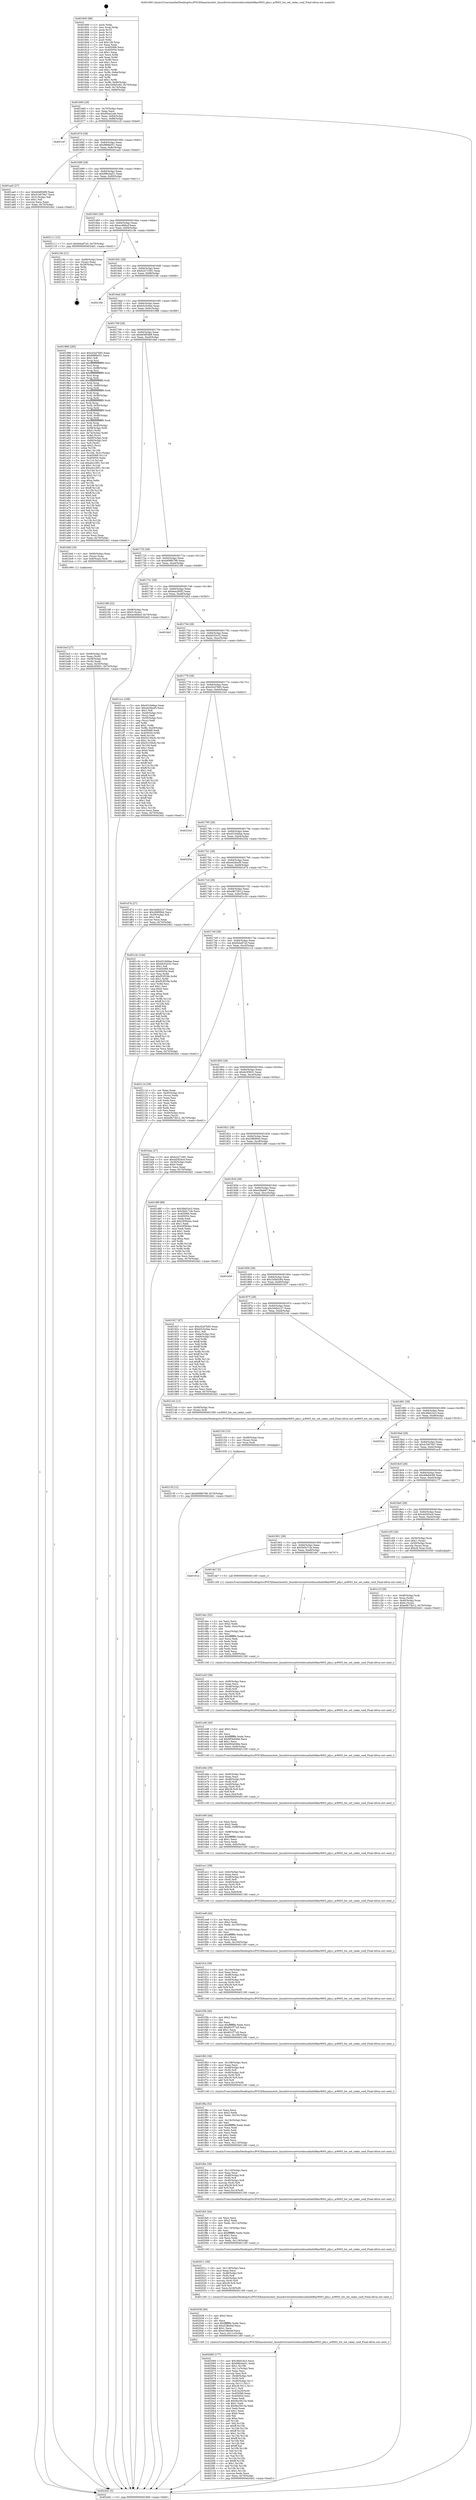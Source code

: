 digraph "0x401600" {
  label = "0x401600 (/mnt/c/Users/mathe/Desktop/tcc/POCII/binaries/extr_linuxdriversnetwirelessathath9kar9003_phy.c_ar9003_hw_set_radar_conf_Final-ollvm.out::main(0))"
  labelloc = "t"
  node[shape=record]

  Entry [label="",width=0.3,height=0.3,shape=circle,fillcolor=black,style=filled]
  "0x401660" [label="{
     0x401660 [29]\l
     | [instrs]\l
     &nbsp;&nbsp;0x401660 \<+3\>: mov -0x70(%rbp),%eax\l
     &nbsp;&nbsp;0x401663 \<+2\>: mov %eax,%ecx\l
     &nbsp;&nbsp;0x401665 \<+6\>: sub $0x85ae2ceb,%ecx\l
     &nbsp;&nbsp;0x40166b \<+6\>: mov %eax,-0x84(%rbp)\l
     &nbsp;&nbsp;0x401671 \<+6\>: mov %ecx,-0x88(%rbp)\l
     &nbsp;&nbsp;0x401677 \<+6\>: je 00000000004021ef \<main+0xbef\>\l
  }"]
  "0x4021ef" [label="{
     0x4021ef\l
  }", style=dashed]
  "0x40167d" [label="{
     0x40167d [28]\l
     | [instrs]\l
     &nbsp;&nbsp;0x40167d \<+5\>: jmp 0000000000401682 \<main+0x82\>\l
     &nbsp;&nbsp;0x401682 \<+6\>: mov -0x84(%rbp),%eax\l
     &nbsp;&nbsp;0x401688 \<+5\>: sub $0x889fe051,%eax\l
     &nbsp;&nbsp;0x40168d \<+6\>: mov %eax,-0x8c(%rbp)\l
     &nbsp;&nbsp;0x401693 \<+6\>: je 0000000000401aa5 \<main+0x4a5\>\l
  }"]
  Exit [label="",width=0.3,height=0.3,shape=circle,fillcolor=black,style=filled,peripheries=2]
  "0x401aa5" [label="{
     0x401aa5 [27]\l
     | [instrs]\l
     &nbsp;&nbsp;0x401aa5 \<+5\>: mov $0xb64f0489,%eax\l
     &nbsp;&nbsp;0x401aaa \<+5\>: mov $0x41b679a7,%ecx\l
     &nbsp;&nbsp;0x401aaf \<+3\>: mov -0x31(%rbp),%dl\l
     &nbsp;&nbsp;0x401ab2 \<+3\>: test $0x1,%dl\l
     &nbsp;&nbsp;0x401ab5 \<+3\>: cmovne %ecx,%eax\l
     &nbsp;&nbsp;0x401ab8 \<+3\>: mov %eax,-0x70(%rbp)\l
     &nbsp;&nbsp;0x401abb \<+5\>: jmp 00000000004024d1 \<main+0xed1\>\l
  }"]
  "0x401699" [label="{
     0x401699 [28]\l
     | [instrs]\l
     &nbsp;&nbsp;0x401699 \<+5\>: jmp 000000000040169e \<main+0x9e\>\l
     &nbsp;&nbsp;0x40169e \<+6\>: mov -0x84(%rbp),%eax\l
     &nbsp;&nbsp;0x4016a4 \<+5\>: sub $0x99bcba51,%eax\l
     &nbsp;&nbsp;0x4016a9 \<+6\>: mov %eax,-0x90(%rbp)\l
     &nbsp;&nbsp;0x4016af \<+6\>: je 0000000000402111 \<main+0xb11\>\l
  }"]
  "0x40215f" [label="{
     0x40215f [12]\l
     | [instrs]\l
     &nbsp;&nbsp;0x40215f \<+7\>: movl $0xb698b798,-0x70(%rbp)\l
     &nbsp;&nbsp;0x402166 \<+5\>: jmp 00000000004024d1 \<main+0xed1\>\l
  }"]
  "0x402111" [label="{
     0x402111 [12]\l
     | [instrs]\l
     &nbsp;&nbsp;0x402111 \<+7\>: movl $0xf44a97a5,-0x70(%rbp)\l
     &nbsp;&nbsp;0x402118 \<+5\>: jmp 00000000004024d1 \<main+0xed1\>\l
  }"]
  "0x4016b5" [label="{
     0x4016b5 [28]\l
     | [instrs]\l
     &nbsp;&nbsp;0x4016b5 \<+5\>: jmp 00000000004016ba \<main+0xba\>\l
     &nbsp;&nbsp;0x4016ba \<+6\>: mov -0x84(%rbp),%eax\l
     &nbsp;&nbsp;0x4016c0 \<+5\>: sub $0xac46facf,%eax\l
     &nbsp;&nbsp;0x4016c5 \<+6\>: mov %eax,-0x94(%rbp)\l
     &nbsp;&nbsp;0x4016cb \<+6\>: je 000000000040219e \<main+0xb9e\>\l
  }"]
  "0x402150" [label="{
     0x402150 [15]\l
     | [instrs]\l
     &nbsp;&nbsp;0x402150 \<+4\>: mov -0x48(%rbp),%rax\l
     &nbsp;&nbsp;0x402154 \<+3\>: mov (%rax),%rax\l
     &nbsp;&nbsp;0x402157 \<+3\>: mov %rax,%rdi\l
     &nbsp;&nbsp;0x40215a \<+5\>: call 0000000000401030 \<free@plt\>\l
     | [calls]\l
     &nbsp;&nbsp;0x401030 \{1\} (unknown)\l
  }"]
  "0x40219e" [label="{
     0x40219e [21]\l
     | [instrs]\l
     &nbsp;&nbsp;0x40219e \<+4\>: mov -0x68(%rbp),%rax\l
     &nbsp;&nbsp;0x4021a2 \<+2\>: mov (%rax),%eax\l
     &nbsp;&nbsp;0x4021a4 \<+4\>: lea -0x28(%rbp),%rsp\l
     &nbsp;&nbsp;0x4021a8 \<+1\>: pop %rbx\l
     &nbsp;&nbsp;0x4021a9 \<+2\>: pop %r12\l
     &nbsp;&nbsp;0x4021ab \<+2\>: pop %r13\l
     &nbsp;&nbsp;0x4021ad \<+2\>: pop %r14\l
     &nbsp;&nbsp;0x4021af \<+2\>: pop %r15\l
     &nbsp;&nbsp;0x4021b1 \<+1\>: pop %rbp\l
     &nbsp;&nbsp;0x4021b2 \<+1\>: ret\l
  }"]
  "0x4016d1" [label="{
     0x4016d1 [28]\l
     | [instrs]\l
     &nbsp;&nbsp;0x4016d1 \<+5\>: jmp 00000000004016d6 \<main+0xd6\>\l
     &nbsp;&nbsp;0x4016d6 \<+6\>: mov -0x84(%rbp),%eax\l
     &nbsp;&nbsp;0x4016dc \<+5\>: sub $0xb2471091,%eax\l
     &nbsp;&nbsp;0x4016e1 \<+6\>: mov %eax,-0x98(%rbp)\l
     &nbsp;&nbsp;0x4016e7 \<+6\>: je 000000000040216b \<main+0xb6b\>\l
  }"]
  "0x402060" [label="{
     0x402060 [177]\l
     | [instrs]\l
     &nbsp;&nbsp;0x402060 \<+5\>: mov $0x3fdd1bc3,%ecx\l
     &nbsp;&nbsp;0x402065 \<+5\>: mov $0x99bcba51,%edx\l
     &nbsp;&nbsp;0x40206a \<+3\>: mov $0x1,%r10b\l
     &nbsp;&nbsp;0x40206d \<+6\>: mov -0x11c(%rbp),%esi\l
     &nbsp;&nbsp;0x402073 \<+3\>: imul %eax,%esi\l
     &nbsp;&nbsp;0x402076 \<+3\>: movslq %esi,%r8\l
     &nbsp;&nbsp;0x402079 \<+4\>: mov -0x48(%rbp),%r9\l
     &nbsp;&nbsp;0x40207d \<+3\>: mov (%r9),%r9\l
     &nbsp;&nbsp;0x402080 \<+4\>: mov -0x40(%rbp),%r11\l
     &nbsp;&nbsp;0x402084 \<+3\>: movslq (%r11),%r11\l
     &nbsp;&nbsp;0x402087 \<+4\>: imul $0x28,%r11,%r11\l
     &nbsp;&nbsp;0x40208b \<+3\>: add %r11,%r9\l
     &nbsp;&nbsp;0x40208e \<+4\>: mov %r8,0x20(%r9)\l
     &nbsp;&nbsp;0x402092 \<+7\>: mov 0x405068,%eax\l
     &nbsp;&nbsp;0x402099 \<+7\>: mov 0x405054,%esi\l
     &nbsp;&nbsp;0x4020a0 \<+2\>: mov %eax,%edi\l
     &nbsp;&nbsp;0x4020a2 \<+6\>: add $0x9ec5615e,%edi\l
     &nbsp;&nbsp;0x4020a8 \<+3\>: sub $0x1,%edi\l
     &nbsp;&nbsp;0x4020ab \<+6\>: sub $0x9ec5615e,%edi\l
     &nbsp;&nbsp;0x4020b1 \<+3\>: imul %edi,%eax\l
     &nbsp;&nbsp;0x4020b4 \<+3\>: and $0x1,%eax\l
     &nbsp;&nbsp;0x4020b7 \<+3\>: cmp $0x0,%eax\l
     &nbsp;&nbsp;0x4020ba \<+3\>: sete %bl\l
     &nbsp;&nbsp;0x4020bd \<+3\>: cmp $0xa,%esi\l
     &nbsp;&nbsp;0x4020c0 \<+4\>: setl %r14b\l
     &nbsp;&nbsp;0x4020c4 \<+3\>: mov %bl,%r15b\l
     &nbsp;&nbsp;0x4020c7 \<+4\>: xor $0xff,%r15b\l
     &nbsp;&nbsp;0x4020cb \<+3\>: mov %r14b,%r12b\l
     &nbsp;&nbsp;0x4020ce \<+4\>: xor $0xff,%r12b\l
     &nbsp;&nbsp;0x4020d2 \<+4\>: xor $0x1,%r10b\l
     &nbsp;&nbsp;0x4020d6 \<+3\>: mov %r15b,%r13b\l
     &nbsp;&nbsp;0x4020d9 \<+4\>: and $0xff,%r13b\l
     &nbsp;&nbsp;0x4020dd \<+3\>: and %r10b,%bl\l
     &nbsp;&nbsp;0x4020e0 \<+3\>: mov %r12b,%al\l
     &nbsp;&nbsp;0x4020e3 \<+2\>: and $0xff,%al\l
     &nbsp;&nbsp;0x4020e5 \<+3\>: and %r10b,%r14b\l
     &nbsp;&nbsp;0x4020e8 \<+3\>: or %bl,%r13b\l
     &nbsp;&nbsp;0x4020eb \<+3\>: or %r14b,%al\l
     &nbsp;&nbsp;0x4020ee \<+3\>: xor %al,%r13b\l
     &nbsp;&nbsp;0x4020f1 \<+3\>: or %r12b,%r15b\l
     &nbsp;&nbsp;0x4020f4 \<+4\>: xor $0xff,%r15b\l
     &nbsp;&nbsp;0x4020f8 \<+4\>: or $0x1,%r10b\l
     &nbsp;&nbsp;0x4020fc \<+3\>: and %r10b,%r15b\l
     &nbsp;&nbsp;0x4020ff \<+3\>: or %r15b,%r13b\l
     &nbsp;&nbsp;0x402102 \<+4\>: test $0x1,%r13b\l
     &nbsp;&nbsp;0x402106 \<+3\>: cmovne %edx,%ecx\l
     &nbsp;&nbsp;0x402109 \<+3\>: mov %ecx,-0x70(%rbp)\l
     &nbsp;&nbsp;0x40210c \<+5\>: jmp 00000000004024d1 \<main+0xed1\>\l
  }"]
  "0x40216b" [label="{
     0x40216b\l
  }", style=dashed]
  "0x4016ed" [label="{
     0x4016ed [28]\l
     | [instrs]\l
     &nbsp;&nbsp;0x4016ed \<+5\>: jmp 00000000004016f2 \<main+0xf2\>\l
     &nbsp;&nbsp;0x4016f2 \<+6\>: mov -0x84(%rbp),%eax\l
     &nbsp;&nbsp;0x4016f8 \<+5\>: sub $0xb5c5c0ee,%eax\l
     &nbsp;&nbsp;0x4016fd \<+6\>: mov %eax,-0x9c(%rbp)\l
     &nbsp;&nbsp;0x401703 \<+6\>: je 0000000000401988 \<main+0x388\>\l
  }"]
  "0x402038" [label="{
     0x402038 [40]\l
     | [instrs]\l
     &nbsp;&nbsp;0x402038 \<+5\>: mov $0x2,%ecx\l
     &nbsp;&nbsp;0x40203d \<+1\>: cltd\l
     &nbsp;&nbsp;0x40203e \<+2\>: idiv %ecx\l
     &nbsp;&nbsp;0x402040 \<+6\>: imul $0xfffffffe,%edx,%ecx\l
     &nbsp;&nbsp;0x402046 \<+6\>: sub $0xd1f8e0ef,%ecx\l
     &nbsp;&nbsp;0x40204c \<+3\>: add $0x1,%ecx\l
     &nbsp;&nbsp;0x40204f \<+6\>: add $0xd1f8e0ef,%ecx\l
     &nbsp;&nbsp;0x402055 \<+6\>: mov %ecx,-0x11c(%rbp)\l
     &nbsp;&nbsp;0x40205b \<+5\>: call 0000000000401160 \<next_i\>\l
     | [calls]\l
     &nbsp;&nbsp;0x401160 \{1\} (/mnt/c/Users/mathe/Desktop/tcc/POCII/binaries/extr_linuxdriversnetwirelessathath9kar9003_phy.c_ar9003_hw_set_radar_conf_Final-ollvm.out::next_i)\l
  }"]
  "0x401988" [label="{
     0x401988 [285]\l
     | [instrs]\l
     &nbsp;&nbsp;0x401988 \<+5\>: mov $0xc02d7b65,%eax\l
     &nbsp;&nbsp;0x40198d \<+5\>: mov $0x889fe051,%ecx\l
     &nbsp;&nbsp;0x401992 \<+2\>: mov $0x1,%dl\l
     &nbsp;&nbsp;0x401994 \<+3\>: mov %rsp,%rsi\l
     &nbsp;&nbsp;0x401997 \<+4\>: add $0xfffffffffffffff0,%rsi\l
     &nbsp;&nbsp;0x40199b \<+3\>: mov %rsi,%rsp\l
     &nbsp;&nbsp;0x40199e \<+4\>: mov %rsi,-0x68(%rbp)\l
     &nbsp;&nbsp;0x4019a2 \<+3\>: mov %rsp,%rsi\l
     &nbsp;&nbsp;0x4019a5 \<+4\>: add $0xfffffffffffffff0,%rsi\l
     &nbsp;&nbsp;0x4019a9 \<+3\>: mov %rsi,%rsp\l
     &nbsp;&nbsp;0x4019ac \<+3\>: mov %rsp,%rdi\l
     &nbsp;&nbsp;0x4019af \<+4\>: add $0xfffffffffffffff0,%rdi\l
     &nbsp;&nbsp;0x4019b3 \<+3\>: mov %rdi,%rsp\l
     &nbsp;&nbsp;0x4019b6 \<+4\>: mov %rdi,-0x60(%rbp)\l
     &nbsp;&nbsp;0x4019ba \<+3\>: mov %rsp,%rdi\l
     &nbsp;&nbsp;0x4019bd \<+4\>: add $0xfffffffffffffff0,%rdi\l
     &nbsp;&nbsp;0x4019c1 \<+3\>: mov %rdi,%rsp\l
     &nbsp;&nbsp;0x4019c4 \<+4\>: mov %rdi,-0x58(%rbp)\l
     &nbsp;&nbsp;0x4019c8 \<+3\>: mov %rsp,%rdi\l
     &nbsp;&nbsp;0x4019cb \<+4\>: add $0xfffffffffffffff0,%rdi\l
     &nbsp;&nbsp;0x4019cf \<+3\>: mov %rdi,%rsp\l
     &nbsp;&nbsp;0x4019d2 \<+4\>: mov %rdi,-0x50(%rbp)\l
     &nbsp;&nbsp;0x4019d6 \<+3\>: mov %rsp,%rdi\l
     &nbsp;&nbsp;0x4019d9 \<+4\>: add $0xfffffffffffffff0,%rdi\l
     &nbsp;&nbsp;0x4019dd \<+3\>: mov %rdi,%rsp\l
     &nbsp;&nbsp;0x4019e0 \<+4\>: mov %rdi,-0x48(%rbp)\l
     &nbsp;&nbsp;0x4019e4 \<+3\>: mov %rsp,%rdi\l
     &nbsp;&nbsp;0x4019e7 \<+4\>: add $0xfffffffffffffff0,%rdi\l
     &nbsp;&nbsp;0x4019eb \<+3\>: mov %rdi,%rsp\l
     &nbsp;&nbsp;0x4019ee \<+4\>: mov %rdi,-0x40(%rbp)\l
     &nbsp;&nbsp;0x4019f2 \<+4\>: mov -0x68(%rbp),%rdi\l
     &nbsp;&nbsp;0x4019f6 \<+6\>: movl $0x0,(%rdi)\l
     &nbsp;&nbsp;0x4019fc \<+4\>: mov -0x74(%rbp),%r8d\l
     &nbsp;&nbsp;0x401a00 \<+3\>: mov %r8d,(%rsi)\l
     &nbsp;&nbsp;0x401a03 \<+4\>: mov -0x60(%rbp),%rdi\l
     &nbsp;&nbsp;0x401a07 \<+4\>: mov -0x80(%rbp),%r9\l
     &nbsp;&nbsp;0x401a0b \<+3\>: mov %r9,(%rdi)\l
     &nbsp;&nbsp;0x401a0e \<+3\>: cmpl $0x2,(%rsi)\l
     &nbsp;&nbsp;0x401a11 \<+4\>: setne %r10b\l
     &nbsp;&nbsp;0x401a15 \<+4\>: and $0x1,%r10b\l
     &nbsp;&nbsp;0x401a19 \<+4\>: mov %r10b,-0x31(%rbp)\l
     &nbsp;&nbsp;0x401a1d \<+8\>: mov 0x405068,%r11d\l
     &nbsp;&nbsp;0x401a25 \<+7\>: mov 0x405054,%ebx\l
     &nbsp;&nbsp;0x401a2c \<+3\>: mov %r11d,%r14d\l
     &nbsp;&nbsp;0x401a2f \<+7\>: sub $0xa0cc3f51,%r14d\l
     &nbsp;&nbsp;0x401a36 \<+4\>: sub $0x1,%r14d\l
     &nbsp;&nbsp;0x401a3a \<+7\>: add $0xa0cc3f51,%r14d\l
     &nbsp;&nbsp;0x401a41 \<+4\>: imul %r14d,%r11d\l
     &nbsp;&nbsp;0x401a45 \<+4\>: and $0x1,%r11d\l
     &nbsp;&nbsp;0x401a49 \<+4\>: cmp $0x0,%r11d\l
     &nbsp;&nbsp;0x401a4d \<+4\>: sete %r10b\l
     &nbsp;&nbsp;0x401a51 \<+3\>: cmp $0xa,%ebx\l
     &nbsp;&nbsp;0x401a54 \<+4\>: setl %r15b\l
     &nbsp;&nbsp;0x401a58 \<+3\>: mov %r10b,%r12b\l
     &nbsp;&nbsp;0x401a5b \<+4\>: xor $0xff,%r12b\l
     &nbsp;&nbsp;0x401a5f \<+3\>: mov %r15b,%r13b\l
     &nbsp;&nbsp;0x401a62 \<+4\>: xor $0xff,%r13b\l
     &nbsp;&nbsp;0x401a66 \<+3\>: xor $0x0,%dl\l
     &nbsp;&nbsp;0x401a69 \<+3\>: mov %r12b,%sil\l
     &nbsp;&nbsp;0x401a6c \<+4\>: and $0x0,%sil\l
     &nbsp;&nbsp;0x401a70 \<+3\>: and %dl,%r10b\l
     &nbsp;&nbsp;0x401a73 \<+3\>: mov %r13b,%dil\l
     &nbsp;&nbsp;0x401a76 \<+4\>: and $0x0,%dil\l
     &nbsp;&nbsp;0x401a7a \<+3\>: and %dl,%r15b\l
     &nbsp;&nbsp;0x401a7d \<+3\>: or %r10b,%sil\l
     &nbsp;&nbsp;0x401a80 \<+3\>: or %r15b,%dil\l
     &nbsp;&nbsp;0x401a83 \<+3\>: xor %dil,%sil\l
     &nbsp;&nbsp;0x401a86 \<+3\>: or %r13b,%r12b\l
     &nbsp;&nbsp;0x401a89 \<+4\>: xor $0xff,%r12b\l
     &nbsp;&nbsp;0x401a8d \<+3\>: or $0x0,%dl\l
     &nbsp;&nbsp;0x401a90 \<+3\>: and %dl,%r12b\l
     &nbsp;&nbsp;0x401a93 \<+3\>: or %r12b,%sil\l
     &nbsp;&nbsp;0x401a96 \<+4\>: test $0x1,%sil\l
     &nbsp;&nbsp;0x401a9a \<+3\>: cmovne %ecx,%eax\l
     &nbsp;&nbsp;0x401a9d \<+3\>: mov %eax,-0x70(%rbp)\l
     &nbsp;&nbsp;0x401aa0 \<+5\>: jmp 00000000004024d1 \<main+0xed1\>\l
  }"]
  "0x401709" [label="{
     0x401709 [28]\l
     | [instrs]\l
     &nbsp;&nbsp;0x401709 \<+5\>: jmp 000000000040170e \<main+0x10e\>\l
     &nbsp;&nbsp;0x40170e \<+6\>: mov -0x84(%rbp),%eax\l
     &nbsp;&nbsp;0x401714 \<+5\>: sub $0xb64f0489,%eax\l
     &nbsp;&nbsp;0x401719 \<+6\>: mov %eax,-0xa0(%rbp)\l
     &nbsp;&nbsp;0x40171f \<+6\>: je 0000000000401bbf \<main+0x5bf\>\l
  }"]
  "0x402011" [label="{
     0x402011 [39]\l
     | [instrs]\l
     &nbsp;&nbsp;0x402011 \<+6\>: mov -0x118(%rbp),%ecx\l
     &nbsp;&nbsp;0x402017 \<+3\>: imul %eax,%ecx\l
     &nbsp;&nbsp;0x40201a \<+4\>: mov -0x48(%rbp),%r8\l
     &nbsp;&nbsp;0x40201e \<+3\>: mov (%r8),%r8\l
     &nbsp;&nbsp;0x402021 \<+4\>: mov -0x40(%rbp),%r9\l
     &nbsp;&nbsp;0x402025 \<+3\>: movslq (%r9),%r9\l
     &nbsp;&nbsp;0x402028 \<+4\>: imul $0x28,%r9,%r9\l
     &nbsp;&nbsp;0x40202c \<+3\>: add %r9,%r8\l
     &nbsp;&nbsp;0x40202f \<+4\>: mov %ecx,0x18(%r8)\l
     &nbsp;&nbsp;0x402033 \<+5\>: call 0000000000401160 \<next_i\>\l
     | [calls]\l
     &nbsp;&nbsp;0x401160 \{1\} (/mnt/c/Users/mathe/Desktop/tcc/POCII/binaries/extr_linuxdriversnetwirelessathath9kar9003_phy.c_ar9003_hw_set_radar_conf_Final-ollvm.out::next_i)\l
  }"]
  "0x401bbf" [label="{
     0x401bbf [16]\l
     | [instrs]\l
     &nbsp;&nbsp;0x401bbf \<+4\>: mov -0x60(%rbp),%rax\l
     &nbsp;&nbsp;0x401bc3 \<+3\>: mov (%rax),%rax\l
     &nbsp;&nbsp;0x401bc6 \<+4\>: mov 0x8(%rax),%rdi\l
     &nbsp;&nbsp;0x401bca \<+5\>: call 0000000000401060 \<atoi@plt\>\l
     | [calls]\l
     &nbsp;&nbsp;0x401060 \{1\} (unknown)\l
  }"]
  "0x401725" [label="{
     0x401725 [28]\l
     | [instrs]\l
     &nbsp;&nbsp;0x401725 \<+5\>: jmp 000000000040172a \<main+0x12a\>\l
     &nbsp;&nbsp;0x40172a \<+6\>: mov -0x84(%rbp),%eax\l
     &nbsp;&nbsp;0x401730 \<+5\>: sub $0xb698b798,%eax\l
     &nbsp;&nbsp;0x401735 \<+6\>: mov %eax,-0xa4(%rbp)\l
     &nbsp;&nbsp;0x40173b \<+6\>: je 0000000000402188 \<main+0xb88\>\l
  }"]
  "0x401fe5" [label="{
     0x401fe5 [44]\l
     | [instrs]\l
     &nbsp;&nbsp;0x401fe5 \<+2\>: xor %ecx,%ecx\l
     &nbsp;&nbsp;0x401fe7 \<+5\>: mov $0x2,%edx\l
     &nbsp;&nbsp;0x401fec \<+6\>: mov %edx,-0x114(%rbp)\l
     &nbsp;&nbsp;0x401ff2 \<+1\>: cltd\l
     &nbsp;&nbsp;0x401ff3 \<+6\>: mov -0x114(%rbp),%esi\l
     &nbsp;&nbsp;0x401ff9 \<+2\>: idiv %esi\l
     &nbsp;&nbsp;0x401ffb \<+6\>: imul $0xfffffffe,%edx,%edx\l
     &nbsp;&nbsp;0x402001 \<+3\>: sub $0x1,%ecx\l
     &nbsp;&nbsp;0x402004 \<+2\>: sub %ecx,%edx\l
     &nbsp;&nbsp;0x402006 \<+6\>: mov %edx,-0x118(%rbp)\l
     &nbsp;&nbsp;0x40200c \<+5\>: call 0000000000401160 \<next_i\>\l
     | [calls]\l
     &nbsp;&nbsp;0x401160 \{1\} (/mnt/c/Users/mathe/Desktop/tcc/POCII/binaries/extr_linuxdriversnetwirelessathath9kar9003_phy.c_ar9003_hw_set_radar_conf_Final-ollvm.out::next_i)\l
  }"]
  "0x402188" [label="{
     0x402188 [22]\l
     | [instrs]\l
     &nbsp;&nbsp;0x402188 \<+4\>: mov -0x68(%rbp),%rax\l
     &nbsp;&nbsp;0x40218c \<+6\>: movl $0x0,(%rax)\l
     &nbsp;&nbsp;0x402192 \<+7\>: movl $0xac46facf,-0x70(%rbp)\l
     &nbsp;&nbsp;0x402199 \<+5\>: jmp 00000000004024d1 \<main+0xed1\>\l
  }"]
  "0x401741" [label="{
     0x401741 [28]\l
     | [instrs]\l
     &nbsp;&nbsp;0x401741 \<+5\>: jmp 0000000000401746 \<main+0x146\>\l
     &nbsp;&nbsp;0x401746 \<+6\>: mov -0x84(%rbp),%eax\l
     &nbsp;&nbsp;0x40174c \<+5\>: sub $0xbea285f2,%eax\l
     &nbsp;&nbsp;0x401751 \<+6\>: mov %eax,-0xa8(%rbp)\l
     &nbsp;&nbsp;0x401757 \<+6\>: je 0000000000401bb3 \<main+0x5b3\>\l
  }"]
  "0x401fbe" [label="{
     0x401fbe [39]\l
     | [instrs]\l
     &nbsp;&nbsp;0x401fbe \<+6\>: mov -0x110(%rbp),%ecx\l
     &nbsp;&nbsp;0x401fc4 \<+3\>: imul %eax,%ecx\l
     &nbsp;&nbsp;0x401fc7 \<+4\>: mov -0x48(%rbp),%r8\l
     &nbsp;&nbsp;0x401fcb \<+3\>: mov (%r8),%r8\l
     &nbsp;&nbsp;0x401fce \<+4\>: mov -0x40(%rbp),%r9\l
     &nbsp;&nbsp;0x401fd2 \<+3\>: movslq (%r9),%r9\l
     &nbsp;&nbsp;0x401fd5 \<+4\>: imul $0x28,%r9,%r9\l
     &nbsp;&nbsp;0x401fd9 \<+3\>: add %r9,%r8\l
     &nbsp;&nbsp;0x401fdc \<+4\>: mov %ecx,0x14(%r8)\l
     &nbsp;&nbsp;0x401fe0 \<+5\>: call 0000000000401160 \<next_i\>\l
     | [calls]\l
     &nbsp;&nbsp;0x401160 \{1\} (/mnt/c/Users/mathe/Desktop/tcc/POCII/binaries/extr_linuxdriversnetwirelessathath9kar9003_phy.c_ar9003_hw_set_radar_conf_Final-ollvm.out::next_i)\l
  }"]
  "0x401bb3" [label="{
     0x401bb3\l
  }", style=dashed]
  "0x40175d" [label="{
     0x40175d [28]\l
     | [instrs]\l
     &nbsp;&nbsp;0x40175d \<+5\>: jmp 0000000000401762 \<main+0x162\>\l
     &nbsp;&nbsp;0x401762 \<+6\>: mov -0x84(%rbp),%eax\l
     &nbsp;&nbsp;0x401768 \<+5\>: sub $0xbfc52e32,%eax\l
     &nbsp;&nbsp;0x40176d \<+6\>: mov %eax,-0xac(%rbp)\l
     &nbsp;&nbsp;0x401773 \<+6\>: je 0000000000401ccc \<main+0x6cc\>\l
  }"]
  "0x401f8a" [label="{
     0x401f8a [52]\l
     | [instrs]\l
     &nbsp;&nbsp;0x401f8a \<+2\>: xor %ecx,%ecx\l
     &nbsp;&nbsp;0x401f8c \<+5\>: mov $0x2,%edx\l
     &nbsp;&nbsp;0x401f91 \<+6\>: mov %edx,-0x10c(%rbp)\l
     &nbsp;&nbsp;0x401f97 \<+1\>: cltd\l
     &nbsp;&nbsp;0x401f98 \<+6\>: mov -0x10c(%rbp),%esi\l
     &nbsp;&nbsp;0x401f9e \<+2\>: idiv %esi\l
     &nbsp;&nbsp;0x401fa0 \<+6\>: imul $0xfffffffe,%edx,%edx\l
     &nbsp;&nbsp;0x401fa6 \<+2\>: mov %ecx,%edi\l
     &nbsp;&nbsp;0x401fa8 \<+2\>: sub %edx,%edi\l
     &nbsp;&nbsp;0x401faa \<+2\>: mov %ecx,%edx\l
     &nbsp;&nbsp;0x401fac \<+3\>: sub $0x1,%edx\l
     &nbsp;&nbsp;0x401faf \<+2\>: add %edx,%edi\l
     &nbsp;&nbsp;0x401fb1 \<+2\>: sub %edi,%ecx\l
     &nbsp;&nbsp;0x401fb3 \<+6\>: mov %ecx,-0x110(%rbp)\l
     &nbsp;&nbsp;0x401fb9 \<+5\>: call 0000000000401160 \<next_i\>\l
     | [calls]\l
     &nbsp;&nbsp;0x401160 \{1\} (/mnt/c/Users/mathe/Desktop/tcc/POCII/binaries/extr_linuxdriversnetwirelessathath9kar9003_phy.c_ar9003_hw_set_radar_conf_Final-ollvm.out::next_i)\l
  }"]
  "0x401ccc" [label="{
     0x401ccc [168]\l
     | [instrs]\l
     &nbsp;&nbsp;0x401ccc \<+5\>: mov $0xd316ddae,%eax\l
     &nbsp;&nbsp;0x401cd1 \<+5\>: mov $0xe426ecf5,%ecx\l
     &nbsp;&nbsp;0x401cd6 \<+2\>: mov $0x1,%dl\l
     &nbsp;&nbsp;0x401cd8 \<+4\>: mov -0x40(%rbp),%rsi\l
     &nbsp;&nbsp;0x401cdc \<+2\>: mov (%rsi),%edi\l
     &nbsp;&nbsp;0x401cde \<+4\>: mov -0x50(%rbp),%rsi\l
     &nbsp;&nbsp;0x401ce2 \<+2\>: cmp (%rsi),%edi\l
     &nbsp;&nbsp;0x401ce4 \<+4\>: setl %r8b\l
     &nbsp;&nbsp;0x401ce8 \<+4\>: and $0x1,%r8b\l
     &nbsp;&nbsp;0x401cec \<+4\>: mov %r8b,-0x29(%rbp)\l
     &nbsp;&nbsp;0x401cf0 \<+7\>: mov 0x405068,%edi\l
     &nbsp;&nbsp;0x401cf7 \<+8\>: mov 0x405054,%r9d\l
     &nbsp;&nbsp;0x401cff \<+3\>: mov %edi,%r10d\l
     &nbsp;&nbsp;0x401d02 \<+7\>: sub $0x52100cfc,%r10d\l
     &nbsp;&nbsp;0x401d09 \<+4\>: sub $0x1,%r10d\l
     &nbsp;&nbsp;0x401d0d \<+7\>: add $0x52100cfc,%r10d\l
     &nbsp;&nbsp;0x401d14 \<+4\>: imul %r10d,%edi\l
     &nbsp;&nbsp;0x401d18 \<+3\>: and $0x1,%edi\l
     &nbsp;&nbsp;0x401d1b \<+3\>: cmp $0x0,%edi\l
     &nbsp;&nbsp;0x401d1e \<+4\>: sete %r8b\l
     &nbsp;&nbsp;0x401d22 \<+4\>: cmp $0xa,%r9d\l
     &nbsp;&nbsp;0x401d26 \<+4\>: setl %r11b\l
     &nbsp;&nbsp;0x401d2a \<+3\>: mov %r8b,%bl\l
     &nbsp;&nbsp;0x401d2d \<+3\>: xor $0xff,%bl\l
     &nbsp;&nbsp;0x401d30 \<+3\>: mov %r11b,%r14b\l
     &nbsp;&nbsp;0x401d33 \<+4\>: xor $0xff,%r14b\l
     &nbsp;&nbsp;0x401d37 \<+3\>: xor $0x1,%dl\l
     &nbsp;&nbsp;0x401d3a \<+3\>: mov %bl,%r15b\l
     &nbsp;&nbsp;0x401d3d \<+4\>: and $0xff,%r15b\l
     &nbsp;&nbsp;0x401d41 \<+3\>: and %dl,%r8b\l
     &nbsp;&nbsp;0x401d44 \<+3\>: mov %r14b,%r12b\l
     &nbsp;&nbsp;0x401d47 \<+4\>: and $0xff,%r12b\l
     &nbsp;&nbsp;0x401d4b \<+3\>: and %dl,%r11b\l
     &nbsp;&nbsp;0x401d4e \<+3\>: or %r8b,%r15b\l
     &nbsp;&nbsp;0x401d51 \<+3\>: or %r11b,%r12b\l
     &nbsp;&nbsp;0x401d54 \<+3\>: xor %r12b,%r15b\l
     &nbsp;&nbsp;0x401d57 \<+3\>: or %r14b,%bl\l
     &nbsp;&nbsp;0x401d5a \<+3\>: xor $0xff,%bl\l
     &nbsp;&nbsp;0x401d5d \<+3\>: or $0x1,%dl\l
     &nbsp;&nbsp;0x401d60 \<+2\>: and %dl,%bl\l
     &nbsp;&nbsp;0x401d62 \<+3\>: or %bl,%r15b\l
     &nbsp;&nbsp;0x401d65 \<+4\>: test $0x1,%r15b\l
     &nbsp;&nbsp;0x401d69 \<+3\>: cmovne %ecx,%eax\l
     &nbsp;&nbsp;0x401d6c \<+3\>: mov %eax,-0x70(%rbp)\l
     &nbsp;&nbsp;0x401d6f \<+5\>: jmp 00000000004024d1 \<main+0xed1\>\l
  }"]
  "0x401779" [label="{
     0x401779 [28]\l
     | [instrs]\l
     &nbsp;&nbsp;0x401779 \<+5\>: jmp 000000000040177e \<main+0x17e\>\l
     &nbsp;&nbsp;0x40177e \<+6\>: mov -0x84(%rbp),%eax\l
     &nbsp;&nbsp;0x401784 \<+5\>: sub $0xc02d7b65,%eax\l
     &nbsp;&nbsp;0x401789 \<+6\>: mov %eax,-0xb0(%rbp)\l
     &nbsp;&nbsp;0x40178f \<+6\>: je 00000000004021b3 \<main+0xbb3\>\l
  }"]
  "0x401f63" [label="{
     0x401f63 [39]\l
     | [instrs]\l
     &nbsp;&nbsp;0x401f63 \<+6\>: mov -0x108(%rbp),%ecx\l
     &nbsp;&nbsp;0x401f69 \<+3\>: imul %eax,%ecx\l
     &nbsp;&nbsp;0x401f6c \<+4\>: mov -0x48(%rbp),%r8\l
     &nbsp;&nbsp;0x401f70 \<+3\>: mov (%r8),%r8\l
     &nbsp;&nbsp;0x401f73 \<+4\>: mov -0x40(%rbp),%r9\l
     &nbsp;&nbsp;0x401f77 \<+3\>: movslq (%r9),%r9\l
     &nbsp;&nbsp;0x401f7a \<+4\>: imul $0x28,%r9,%r9\l
     &nbsp;&nbsp;0x401f7e \<+3\>: add %r9,%r8\l
     &nbsp;&nbsp;0x401f81 \<+4\>: mov %ecx,0x10(%r8)\l
     &nbsp;&nbsp;0x401f85 \<+5\>: call 0000000000401160 \<next_i\>\l
     | [calls]\l
     &nbsp;&nbsp;0x401160 \{1\} (/mnt/c/Users/mathe/Desktop/tcc/POCII/binaries/extr_linuxdriversnetwirelessathath9kar9003_phy.c_ar9003_hw_set_radar_conf_Final-ollvm.out::next_i)\l
  }"]
  "0x4021b3" [label="{
     0x4021b3\l
  }", style=dashed]
  "0x401795" [label="{
     0x401795 [28]\l
     | [instrs]\l
     &nbsp;&nbsp;0x401795 \<+5\>: jmp 000000000040179a \<main+0x19a\>\l
     &nbsp;&nbsp;0x40179a \<+6\>: mov -0x84(%rbp),%eax\l
     &nbsp;&nbsp;0x4017a0 \<+5\>: sub $0xd316ddae,%eax\l
     &nbsp;&nbsp;0x4017a5 \<+6\>: mov %eax,-0xb4(%rbp)\l
     &nbsp;&nbsp;0x4017ab \<+6\>: je 000000000040220a \<main+0xc0a\>\l
  }"]
  "0x401f3b" [label="{
     0x401f3b [40]\l
     | [instrs]\l
     &nbsp;&nbsp;0x401f3b \<+5\>: mov $0x2,%ecx\l
     &nbsp;&nbsp;0x401f40 \<+1\>: cltd\l
     &nbsp;&nbsp;0x401f41 \<+2\>: idiv %ecx\l
     &nbsp;&nbsp;0x401f43 \<+6\>: imul $0xfffffffe,%edx,%ecx\l
     &nbsp;&nbsp;0x401f49 \<+6\>: add $0x601f77e5,%ecx\l
     &nbsp;&nbsp;0x401f4f \<+3\>: add $0x1,%ecx\l
     &nbsp;&nbsp;0x401f52 \<+6\>: sub $0x601f77e5,%ecx\l
     &nbsp;&nbsp;0x401f58 \<+6\>: mov %ecx,-0x108(%rbp)\l
     &nbsp;&nbsp;0x401f5e \<+5\>: call 0000000000401160 \<next_i\>\l
     | [calls]\l
     &nbsp;&nbsp;0x401160 \{1\} (/mnt/c/Users/mathe/Desktop/tcc/POCII/binaries/extr_linuxdriversnetwirelessathath9kar9003_phy.c_ar9003_hw_set_radar_conf_Final-ollvm.out::next_i)\l
  }"]
  "0x40220a" [label="{
     0x40220a\l
  }", style=dashed]
  "0x4017b1" [label="{
     0x4017b1 [28]\l
     | [instrs]\l
     &nbsp;&nbsp;0x4017b1 \<+5\>: jmp 00000000004017b6 \<main+0x1b6\>\l
     &nbsp;&nbsp;0x4017b6 \<+6\>: mov -0x84(%rbp),%eax\l
     &nbsp;&nbsp;0x4017bc \<+5\>: sub $0xe426ecf5,%eax\l
     &nbsp;&nbsp;0x4017c1 \<+6\>: mov %eax,-0xb8(%rbp)\l
     &nbsp;&nbsp;0x4017c7 \<+6\>: je 0000000000401d74 \<main+0x774\>\l
  }"]
  "0x401f14" [label="{
     0x401f14 [39]\l
     | [instrs]\l
     &nbsp;&nbsp;0x401f14 \<+6\>: mov -0x104(%rbp),%ecx\l
     &nbsp;&nbsp;0x401f1a \<+3\>: imul %eax,%ecx\l
     &nbsp;&nbsp;0x401f1d \<+4\>: mov -0x48(%rbp),%r8\l
     &nbsp;&nbsp;0x401f21 \<+3\>: mov (%r8),%r8\l
     &nbsp;&nbsp;0x401f24 \<+4\>: mov -0x40(%rbp),%r9\l
     &nbsp;&nbsp;0x401f28 \<+3\>: movslq (%r9),%r9\l
     &nbsp;&nbsp;0x401f2b \<+4\>: imul $0x28,%r9,%r9\l
     &nbsp;&nbsp;0x401f2f \<+3\>: add %r9,%r8\l
     &nbsp;&nbsp;0x401f32 \<+4\>: mov %ecx,0xc(%r8)\l
     &nbsp;&nbsp;0x401f36 \<+5\>: call 0000000000401160 \<next_i\>\l
     | [calls]\l
     &nbsp;&nbsp;0x401160 \{1\} (/mnt/c/Users/mathe/Desktop/tcc/POCII/binaries/extr_linuxdriversnetwirelessathath9kar9003_phy.c_ar9003_hw_set_radar_conf_Final-ollvm.out::next_i)\l
  }"]
  "0x401d74" [label="{
     0x401d74 [27]\l
     | [instrs]\l
     &nbsp;&nbsp;0x401d74 \<+5\>: mov $0x3d4b2c27,%eax\l
     &nbsp;&nbsp;0x401d79 \<+5\>: mov $0x2869944,%ecx\l
     &nbsp;&nbsp;0x401d7e \<+3\>: mov -0x29(%rbp),%dl\l
     &nbsp;&nbsp;0x401d81 \<+3\>: test $0x1,%dl\l
     &nbsp;&nbsp;0x401d84 \<+3\>: cmovne %ecx,%eax\l
     &nbsp;&nbsp;0x401d87 \<+3\>: mov %eax,-0x70(%rbp)\l
     &nbsp;&nbsp;0x401d8a \<+5\>: jmp 00000000004024d1 \<main+0xed1\>\l
  }"]
  "0x4017cd" [label="{
     0x4017cd [28]\l
     | [instrs]\l
     &nbsp;&nbsp;0x4017cd \<+5\>: jmp 00000000004017d2 \<main+0x1d2\>\l
     &nbsp;&nbsp;0x4017d2 \<+6\>: mov -0x84(%rbp),%eax\l
     &nbsp;&nbsp;0x4017d8 \<+5\>: sub $0xe9b73b12,%eax\l
     &nbsp;&nbsp;0x4017dd \<+6\>: mov %eax,-0xbc(%rbp)\l
     &nbsp;&nbsp;0x4017e3 \<+6\>: je 0000000000401c3c \<main+0x63c\>\l
  }"]
  "0x401ee8" [label="{
     0x401ee8 [44]\l
     | [instrs]\l
     &nbsp;&nbsp;0x401ee8 \<+2\>: xor %ecx,%ecx\l
     &nbsp;&nbsp;0x401eea \<+5\>: mov $0x2,%edx\l
     &nbsp;&nbsp;0x401eef \<+6\>: mov %edx,-0x100(%rbp)\l
     &nbsp;&nbsp;0x401ef5 \<+1\>: cltd\l
     &nbsp;&nbsp;0x401ef6 \<+6\>: mov -0x100(%rbp),%esi\l
     &nbsp;&nbsp;0x401efc \<+2\>: idiv %esi\l
     &nbsp;&nbsp;0x401efe \<+6\>: imul $0xfffffffe,%edx,%edx\l
     &nbsp;&nbsp;0x401f04 \<+3\>: sub $0x1,%ecx\l
     &nbsp;&nbsp;0x401f07 \<+2\>: sub %ecx,%edx\l
     &nbsp;&nbsp;0x401f09 \<+6\>: mov %edx,-0x104(%rbp)\l
     &nbsp;&nbsp;0x401f0f \<+5\>: call 0000000000401160 \<next_i\>\l
     | [calls]\l
     &nbsp;&nbsp;0x401160 \{1\} (/mnt/c/Users/mathe/Desktop/tcc/POCII/binaries/extr_linuxdriversnetwirelessathath9kar9003_phy.c_ar9003_hw_set_radar_conf_Final-ollvm.out::next_i)\l
  }"]
  "0x401c3c" [label="{
     0x401c3c [144]\l
     | [instrs]\l
     &nbsp;&nbsp;0x401c3c \<+5\>: mov $0xd316ddae,%eax\l
     &nbsp;&nbsp;0x401c41 \<+5\>: mov $0xbfc52e32,%ecx\l
     &nbsp;&nbsp;0x401c46 \<+2\>: mov $0x1,%dl\l
     &nbsp;&nbsp;0x401c48 \<+7\>: mov 0x405068,%esi\l
     &nbsp;&nbsp;0x401c4f \<+7\>: mov 0x405054,%edi\l
     &nbsp;&nbsp;0x401c56 \<+3\>: mov %esi,%r8d\l
     &nbsp;&nbsp;0x401c59 \<+7\>: add $0xf53f33fe,%r8d\l
     &nbsp;&nbsp;0x401c60 \<+4\>: sub $0x1,%r8d\l
     &nbsp;&nbsp;0x401c64 \<+7\>: sub $0xf53f33fe,%r8d\l
     &nbsp;&nbsp;0x401c6b \<+4\>: imul %r8d,%esi\l
     &nbsp;&nbsp;0x401c6f \<+3\>: and $0x1,%esi\l
     &nbsp;&nbsp;0x401c72 \<+3\>: cmp $0x0,%esi\l
     &nbsp;&nbsp;0x401c75 \<+4\>: sete %r9b\l
     &nbsp;&nbsp;0x401c79 \<+3\>: cmp $0xa,%edi\l
     &nbsp;&nbsp;0x401c7c \<+4\>: setl %r10b\l
     &nbsp;&nbsp;0x401c80 \<+3\>: mov %r9b,%r11b\l
     &nbsp;&nbsp;0x401c83 \<+4\>: xor $0xff,%r11b\l
     &nbsp;&nbsp;0x401c87 \<+3\>: mov %r10b,%bl\l
     &nbsp;&nbsp;0x401c8a \<+3\>: xor $0xff,%bl\l
     &nbsp;&nbsp;0x401c8d \<+3\>: xor $0x1,%dl\l
     &nbsp;&nbsp;0x401c90 \<+3\>: mov %r11b,%r14b\l
     &nbsp;&nbsp;0x401c93 \<+4\>: and $0xff,%r14b\l
     &nbsp;&nbsp;0x401c97 \<+3\>: and %dl,%r9b\l
     &nbsp;&nbsp;0x401c9a \<+3\>: mov %bl,%r15b\l
     &nbsp;&nbsp;0x401c9d \<+4\>: and $0xff,%r15b\l
     &nbsp;&nbsp;0x401ca1 \<+3\>: and %dl,%r10b\l
     &nbsp;&nbsp;0x401ca4 \<+3\>: or %r9b,%r14b\l
     &nbsp;&nbsp;0x401ca7 \<+3\>: or %r10b,%r15b\l
     &nbsp;&nbsp;0x401caa \<+3\>: xor %r15b,%r14b\l
     &nbsp;&nbsp;0x401cad \<+3\>: or %bl,%r11b\l
     &nbsp;&nbsp;0x401cb0 \<+4\>: xor $0xff,%r11b\l
     &nbsp;&nbsp;0x401cb4 \<+3\>: or $0x1,%dl\l
     &nbsp;&nbsp;0x401cb7 \<+3\>: and %dl,%r11b\l
     &nbsp;&nbsp;0x401cba \<+3\>: or %r11b,%r14b\l
     &nbsp;&nbsp;0x401cbd \<+4\>: test $0x1,%r14b\l
     &nbsp;&nbsp;0x401cc1 \<+3\>: cmovne %ecx,%eax\l
     &nbsp;&nbsp;0x401cc4 \<+3\>: mov %eax,-0x70(%rbp)\l
     &nbsp;&nbsp;0x401cc7 \<+5\>: jmp 00000000004024d1 \<main+0xed1\>\l
  }"]
  "0x4017e9" [label="{
     0x4017e9 [28]\l
     | [instrs]\l
     &nbsp;&nbsp;0x4017e9 \<+5\>: jmp 00000000004017ee \<main+0x1ee\>\l
     &nbsp;&nbsp;0x4017ee \<+6\>: mov -0x84(%rbp),%eax\l
     &nbsp;&nbsp;0x4017f4 \<+5\>: sub $0xf44a97a5,%eax\l
     &nbsp;&nbsp;0x4017f9 \<+6\>: mov %eax,-0xc0(%rbp)\l
     &nbsp;&nbsp;0x4017ff \<+6\>: je 000000000040211d \<main+0xb1d\>\l
  }"]
  "0x401ec1" [label="{
     0x401ec1 [39]\l
     | [instrs]\l
     &nbsp;&nbsp;0x401ec1 \<+6\>: mov -0xfc(%rbp),%ecx\l
     &nbsp;&nbsp;0x401ec7 \<+3\>: imul %eax,%ecx\l
     &nbsp;&nbsp;0x401eca \<+4\>: mov -0x48(%rbp),%r8\l
     &nbsp;&nbsp;0x401ece \<+3\>: mov (%r8),%r8\l
     &nbsp;&nbsp;0x401ed1 \<+4\>: mov -0x40(%rbp),%r9\l
     &nbsp;&nbsp;0x401ed5 \<+3\>: movslq (%r9),%r9\l
     &nbsp;&nbsp;0x401ed8 \<+4\>: imul $0x28,%r9,%r9\l
     &nbsp;&nbsp;0x401edc \<+3\>: add %r9,%r8\l
     &nbsp;&nbsp;0x401edf \<+4\>: mov %ecx,0x8(%r8)\l
     &nbsp;&nbsp;0x401ee3 \<+5\>: call 0000000000401160 \<next_i\>\l
     | [calls]\l
     &nbsp;&nbsp;0x401160 \{1\} (/mnt/c/Users/mathe/Desktop/tcc/POCII/binaries/extr_linuxdriversnetwirelessathath9kar9003_phy.c_ar9003_hw_set_radar_conf_Final-ollvm.out::next_i)\l
  }"]
  "0x40211d" [label="{
     0x40211d [39]\l
     | [instrs]\l
     &nbsp;&nbsp;0x40211d \<+2\>: xor %eax,%eax\l
     &nbsp;&nbsp;0x40211f \<+4\>: mov -0x40(%rbp),%rcx\l
     &nbsp;&nbsp;0x402123 \<+2\>: mov (%rcx),%edx\l
     &nbsp;&nbsp;0x402125 \<+2\>: mov %eax,%esi\l
     &nbsp;&nbsp;0x402127 \<+2\>: sub %edx,%esi\l
     &nbsp;&nbsp;0x402129 \<+2\>: mov %eax,%edx\l
     &nbsp;&nbsp;0x40212b \<+3\>: sub $0x1,%edx\l
     &nbsp;&nbsp;0x40212e \<+2\>: add %edx,%esi\l
     &nbsp;&nbsp;0x402130 \<+2\>: sub %esi,%eax\l
     &nbsp;&nbsp;0x402132 \<+4\>: mov -0x40(%rbp),%rcx\l
     &nbsp;&nbsp;0x402136 \<+2\>: mov %eax,(%rcx)\l
     &nbsp;&nbsp;0x402138 \<+7\>: movl $0xe9b73b12,-0x70(%rbp)\l
     &nbsp;&nbsp;0x40213f \<+5\>: jmp 00000000004024d1 \<main+0xed1\>\l
  }"]
  "0x401805" [label="{
     0x401805 [28]\l
     | [instrs]\l
     &nbsp;&nbsp;0x401805 \<+5\>: jmp 000000000040180a \<main+0x20a\>\l
     &nbsp;&nbsp;0x40180a \<+6\>: mov -0x84(%rbp),%eax\l
     &nbsp;&nbsp;0x401810 \<+5\>: sub $0xfe3f3601,%eax\l
     &nbsp;&nbsp;0x401815 \<+6\>: mov %eax,-0xc4(%rbp)\l
     &nbsp;&nbsp;0x40181b \<+6\>: je 0000000000401bea \<main+0x5ea\>\l
  }"]
  "0x401e95" [label="{
     0x401e95 [44]\l
     | [instrs]\l
     &nbsp;&nbsp;0x401e95 \<+2\>: xor %ecx,%ecx\l
     &nbsp;&nbsp;0x401e97 \<+5\>: mov $0x2,%edx\l
     &nbsp;&nbsp;0x401e9c \<+6\>: mov %edx,-0xf8(%rbp)\l
     &nbsp;&nbsp;0x401ea2 \<+1\>: cltd\l
     &nbsp;&nbsp;0x401ea3 \<+6\>: mov -0xf8(%rbp),%esi\l
     &nbsp;&nbsp;0x401ea9 \<+2\>: idiv %esi\l
     &nbsp;&nbsp;0x401eab \<+6\>: imul $0xfffffffe,%edx,%edx\l
     &nbsp;&nbsp;0x401eb1 \<+3\>: sub $0x1,%ecx\l
     &nbsp;&nbsp;0x401eb4 \<+2\>: sub %ecx,%edx\l
     &nbsp;&nbsp;0x401eb6 \<+6\>: mov %edx,-0xfc(%rbp)\l
     &nbsp;&nbsp;0x401ebc \<+5\>: call 0000000000401160 \<next_i\>\l
     | [calls]\l
     &nbsp;&nbsp;0x401160 \{1\} (/mnt/c/Users/mathe/Desktop/tcc/POCII/binaries/extr_linuxdriversnetwirelessathath9kar9003_phy.c_ar9003_hw_set_radar_conf_Final-ollvm.out::next_i)\l
  }"]
  "0x401bea" [label="{
     0x401bea [27]\l
     | [instrs]\l
     &nbsp;&nbsp;0x401bea \<+5\>: mov $0xb2471091,%eax\l
     &nbsp;&nbsp;0x401bef \<+5\>: mov $0x4d3f24c0,%ecx\l
     &nbsp;&nbsp;0x401bf4 \<+3\>: mov -0x30(%rbp),%edx\l
     &nbsp;&nbsp;0x401bf7 \<+3\>: cmp $0x0,%edx\l
     &nbsp;&nbsp;0x401bfa \<+3\>: cmove %ecx,%eax\l
     &nbsp;&nbsp;0x401bfd \<+3\>: mov %eax,-0x70(%rbp)\l
     &nbsp;&nbsp;0x401c00 \<+5\>: jmp 00000000004024d1 \<main+0xed1\>\l
  }"]
  "0x401821" [label="{
     0x401821 [28]\l
     | [instrs]\l
     &nbsp;&nbsp;0x401821 \<+5\>: jmp 0000000000401826 \<main+0x226\>\l
     &nbsp;&nbsp;0x401826 \<+6\>: mov -0x84(%rbp),%eax\l
     &nbsp;&nbsp;0x40182c \<+5\>: sub $0x2869944,%eax\l
     &nbsp;&nbsp;0x401831 \<+6\>: mov %eax,-0xc8(%rbp)\l
     &nbsp;&nbsp;0x401837 \<+6\>: je 0000000000401d8f \<main+0x78f\>\l
  }"]
  "0x401e6e" [label="{
     0x401e6e [39]\l
     | [instrs]\l
     &nbsp;&nbsp;0x401e6e \<+6\>: mov -0xf4(%rbp),%ecx\l
     &nbsp;&nbsp;0x401e74 \<+3\>: imul %eax,%ecx\l
     &nbsp;&nbsp;0x401e77 \<+4\>: mov -0x48(%rbp),%r8\l
     &nbsp;&nbsp;0x401e7b \<+3\>: mov (%r8),%r8\l
     &nbsp;&nbsp;0x401e7e \<+4\>: mov -0x40(%rbp),%r9\l
     &nbsp;&nbsp;0x401e82 \<+3\>: movslq (%r9),%r9\l
     &nbsp;&nbsp;0x401e85 \<+4\>: imul $0x28,%r9,%r9\l
     &nbsp;&nbsp;0x401e89 \<+3\>: add %r9,%r8\l
     &nbsp;&nbsp;0x401e8c \<+4\>: mov %ecx,0x4(%r8)\l
     &nbsp;&nbsp;0x401e90 \<+5\>: call 0000000000401160 \<next_i\>\l
     | [calls]\l
     &nbsp;&nbsp;0x401160 \{1\} (/mnt/c/Users/mathe/Desktop/tcc/POCII/binaries/extr_linuxdriversnetwirelessathath9kar9003_phy.c_ar9003_hw_set_radar_conf_Final-ollvm.out::next_i)\l
  }"]
  "0x401d8f" [label="{
     0x401d8f [88]\l
     | [instrs]\l
     &nbsp;&nbsp;0x401d8f \<+5\>: mov $0x3fdd1bc3,%eax\l
     &nbsp;&nbsp;0x401d94 \<+5\>: mov $0x5b0c71fe,%ecx\l
     &nbsp;&nbsp;0x401d99 \<+7\>: mov 0x405068,%edx\l
     &nbsp;&nbsp;0x401da0 \<+7\>: mov 0x405054,%esi\l
     &nbsp;&nbsp;0x401da7 \<+2\>: mov %edx,%edi\l
     &nbsp;&nbsp;0x401da9 \<+6\>: add $0x295fcbec,%edi\l
     &nbsp;&nbsp;0x401daf \<+3\>: sub $0x1,%edi\l
     &nbsp;&nbsp;0x401db2 \<+6\>: sub $0x295fcbec,%edi\l
     &nbsp;&nbsp;0x401db8 \<+3\>: imul %edi,%edx\l
     &nbsp;&nbsp;0x401dbb \<+3\>: and $0x1,%edx\l
     &nbsp;&nbsp;0x401dbe \<+3\>: cmp $0x0,%edx\l
     &nbsp;&nbsp;0x401dc1 \<+4\>: sete %r8b\l
     &nbsp;&nbsp;0x401dc5 \<+3\>: cmp $0xa,%esi\l
     &nbsp;&nbsp;0x401dc8 \<+4\>: setl %r9b\l
     &nbsp;&nbsp;0x401dcc \<+3\>: mov %r8b,%r10b\l
     &nbsp;&nbsp;0x401dcf \<+3\>: and %r9b,%r10b\l
     &nbsp;&nbsp;0x401dd2 \<+3\>: xor %r9b,%r8b\l
     &nbsp;&nbsp;0x401dd5 \<+3\>: or %r8b,%r10b\l
     &nbsp;&nbsp;0x401dd8 \<+4\>: test $0x1,%r10b\l
     &nbsp;&nbsp;0x401ddc \<+3\>: cmovne %ecx,%eax\l
     &nbsp;&nbsp;0x401ddf \<+3\>: mov %eax,-0x70(%rbp)\l
     &nbsp;&nbsp;0x401de2 \<+5\>: jmp 00000000004024d1 \<main+0xed1\>\l
  }"]
  "0x40183d" [label="{
     0x40183d [28]\l
     | [instrs]\l
     &nbsp;&nbsp;0x40183d \<+5\>: jmp 0000000000401842 \<main+0x242\>\l
     &nbsp;&nbsp;0x401842 \<+6\>: mov -0x84(%rbp),%eax\l
     &nbsp;&nbsp;0x401848 \<+5\>: sub $0xe28a667,%eax\l
     &nbsp;&nbsp;0x40184d \<+6\>: mov %eax,-0xcc(%rbp)\l
     &nbsp;&nbsp;0x401853 \<+6\>: je 0000000000401b50 \<main+0x550\>\l
  }"]
  "0x401e46" [label="{
     0x401e46 [40]\l
     | [instrs]\l
     &nbsp;&nbsp;0x401e46 \<+5\>: mov $0x2,%ecx\l
     &nbsp;&nbsp;0x401e4b \<+1\>: cltd\l
     &nbsp;&nbsp;0x401e4c \<+2\>: idiv %ecx\l
     &nbsp;&nbsp;0x401e4e \<+6\>: imul $0xfffffffe,%edx,%ecx\l
     &nbsp;&nbsp;0x401e54 \<+6\>: sub $0x993e046e,%ecx\l
     &nbsp;&nbsp;0x401e5a \<+3\>: add $0x1,%ecx\l
     &nbsp;&nbsp;0x401e5d \<+6\>: add $0x993e046e,%ecx\l
     &nbsp;&nbsp;0x401e63 \<+6\>: mov %ecx,-0xf4(%rbp)\l
     &nbsp;&nbsp;0x401e69 \<+5\>: call 0000000000401160 \<next_i\>\l
     | [calls]\l
     &nbsp;&nbsp;0x401160 \{1\} (/mnt/c/Users/mathe/Desktop/tcc/POCII/binaries/extr_linuxdriversnetwirelessathath9kar9003_phy.c_ar9003_hw_set_radar_conf_Final-ollvm.out::next_i)\l
  }"]
  "0x401b50" [label="{
     0x401b50\l
  }", style=dashed]
  "0x401859" [label="{
     0x401859 [28]\l
     | [instrs]\l
     &nbsp;&nbsp;0x401859 \<+5\>: jmp 000000000040185e \<main+0x25e\>\l
     &nbsp;&nbsp;0x40185e \<+6\>: mov -0x84(%rbp),%eax\l
     &nbsp;&nbsp;0x401864 \<+5\>: sub $0x1b0b5c84,%eax\l
     &nbsp;&nbsp;0x401869 \<+6\>: mov %eax,-0xd0(%rbp)\l
     &nbsp;&nbsp;0x40186f \<+6\>: je 0000000000401927 \<main+0x327\>\l
  }"]
  "0x401e20" [label="{
     0x401e20 [38]\l
     | [instrs]\l
     &nbsp;&nbsp;0x401e20 \<+6\>: mov -0xf0(%rbp),%ecx\l
     &nbsp;&nbsp;0x401e26 \<+3\>: imul %eax,%ecx\l
     &nbsp;&nbsp;0x401e29 \<+4\>: mov -0x48(%rbp),%r8\l
     &nbsp;&nbsp;0x401e2d \<+3\>: mov (%r8),%r8\l
     &nbsp;&nbsp;0x401e30 \<+4\>: mov -0x40(%rbp),%r9\l
     &nbsp;&nbsp;0x401e34 \<+3\>: movslq (%r9),%r9\l
     &nbsp;&nbsp;0x401e37 \<+4\>: imul $0x28,%r9,%r9\l
     &nbsp;&nbsp;0x401e3b \<+3\>: add %r9,%r8\l
     &nbsp;&nbsp;0x401e3e \<+3\>: mov %ecx,(%r8)\l
     &nbsp;&nbsp;0x401e41 \<+5\>: call 0000000000401160 \<next_i\>\l
     | [calls]\l
     &nbsp;&nbsp;0x401160 \{1\} (/mnt/c/Users/mathe/Desktop/tcc/POCII/binaries/extr_linuxdriversnetwirelessathath9kar9003_phy.c_ar9003_hw_set_radar_conf_Final-ollvm.out::next_i)\l
  }"]
  "0x401927" [label="{
     0x401927 [97]\l
     | [instrs]\l
     &nbsp;&nbsp;0x401927 \<+5\>: mov $0xc02d7b65,%eax\l
     &nbsp;&nbsp;0x40192c \<+5\>: mov $0xb5c5c0ee,%ecx\l
     &nbsp;&nbsp;0x401931 \<+2\>: mov $0x1,%dl\l
     &nbsp;&nbsp;0x401933 \<+4\>: mov -0x6a(%rbp),%sil\l
     &nbsp;&nbsp;0x401937 \<+4\>: mov -0x69(%rbp),%dil\l
     &nbsp;&nbsp;0x40193b \<+3\>: mov %sil,%r8b\l
     &nbsp;&nbsp;0x40193e \<+4\>: xor $0xff,%r8b\l
     &nbsp;&nbsp;0x401942 \<+3\>: mov %dil,%r9b\l
     &nbsp;&nbsp;0x401945 \<+4\>: xor $0xff,%r9b\l
     &nbsp;&nbsp;0x401949 \<+3\>: xor $0x1,%dl\l
     &nbsp;&nbsp;0x40194c \<+3\>: mov %r8b,%r10b\l
     &nbsp;&nbsp;0x40194f \<+4\>: and $0xff,%r10b\l
     &nbsp;&nbsp;0x401953 \<+3\>: and %dl,%sil\l
     &nbsp;&nbsp;0x401956 \<+3\>: mov %r9b,%r11b\l
     &nbsp;&nbsp;0x401959 \<+4\>: and $0xff,%r11b\l
     &nbsp;&nbsp;0x40195d \<+3\>: and %dl,%dil\l
     &nbsp;&nbsp;0x401960 \<+3\>: or %sil,%r10b\l
     &nbsp;&nbsp;0x401963 \<+3\>: or %dil,%r11b\l
     &nbsp;&nbsp;0x401966 \<+3\>: xor %r11b,%r10b\l
     &nbsp;&nbsp;0x401969 \<+3\>: or %r9b,%r8b\l
     &nbsp;&nbsp;0x40196c \<+4\>: xor $0xff,%r8b\l
     &nbsp;&nbsp;0x401970 \<+3\>: or $0x1,%dl\l
     &nbsp;&nbsp;0x401973 \<+3\>: and %dl,%r8b\l
     &nbsp;&nbsp;0x401976 \<+3\>: or %r8b,%r10b\l
     &nbsp;&nbsp;0x401979 \<+4\>: test $0x1,%r10b\l
     &nbsp;&nbsp;0x40197d \<+3\>: cmovne %ecx,%eax\l
     &nbsp;&nbsp;0x401980 \<+3\>: mov %eax,-0x70(%rbp)\l
     &nbsp;&nbsp;0x401983 \<+5\>: jmp 00000000004024d1 \<main+0xed1\>\l
  }"]
  "0x401875" [label="{
     0x401875 [28]\l
     | [instrs]\l
     &nbsp;&nbsp;0x401875 \<+5\>: jmp 000000000040187a \<main+0x27a\>\l
     &nbsp;&nbsp;0x40187a \<+6\>: mov -0x84(%rbp),%eax\l
     &nbsp;&nbsp;0x401880 \<+5\>: sub $0x3d4b2c27,%eax\l
     &nbsp;&nbsp;0x401885 \<+6\>: mov %eax,-0xd4(%rbp)\l
     &nbsp;&nbsp;0x40188b \<+6\>: je 0000000000402144 \<main+0xb44\>\l
  }"]
  "0x4024d1" [label="{
     0x4024d1 [5]\l
     | [instrs]\l
     &nbsp;&nbsp;0x4024d1 \<+5\>: jmp 0000000000401660 \<main+0x60\>\l
  }"]
  "0x401600" [label="{
     0x401600 [96]\l
     | [instrs]\l
     &nbsp;&nbsp;0x401600 \<+1\>: push %rbp\l
     &nbsp;&nbsp;0x401601 \<+3\>: mov %rsp,%rbp\l
     &nbsp;&nbsp;0x401604 \<+2\>: push %r15\l
     &nbsp;&nbsp;0x401606 \<+2\>: push %r14\l
     &nbsp;&nbsp;0x401608 \<+2\>: push %r13\l
     &nbsp;&nbsp;0x40160a \<+2\>: push %r12\l
     &nbsp;&nbsp;0x40160c \<+1\>: push %rbx\l
     &nbsp;&nbsp;0x40160d \<+7\>: sub $0x138,%rsp\l
     &nbsp;&nbsp;0x401614 \<+2\>: xor %eax,%eax\l
     &nbsp;&nbsp;0x401616 \<+7\>: mov 0x405068,%ecx\l
     &nbsp;&nbsp;0x40161d \<+7\>: mov 0x405054,%edx\l
     &nbsp;&nbsp;0x401624 \<+3\>: sub $0x1,%eax\l
     &nbsp;&nbsp;0x401627 \<+3\>: mov %ecx,%r8d\l
     &nbsp;&nbsp;0x40162a \<+3\>: add %eax,%r8d\l
     &nbsp;&nbsp;0x40162d \<+4\>: imul %r8d,%ecx\l
     &nbsp;&nbsp;0x401631 \<+3\>: and $0x1,%ecx\l
     &nbsp;&nbsp;0x401634 \<+3\>: cmp $0x0,%ecx\l
     &nbsp;&nbsp;0x401637 \<+4\>: sete %r9b\l
     &nbsp;&nbsp;0x40163b \<+4\>: and $0x1,%r9b\l
     &nbsp;&nbsp;0x40163f \<+4\>: mov %r9b,-0x6a(%rbp)\l
     &nbsp;&nbsp;0x401643 \<+3\>: cmp $0xa,%edx\l
     &nbsp;&nbsp;0x401646 \<+4\>: setl %r9b\l
     &nbsp;&nbsp;0x40164a \<+4\>: and $0x1,%r9b\l
     &nbsp;&nbsp;0x40164e \<+4\>: mov %r9b,-0x69(%rbp)\l
     &nbsp;&nbsp;0x401652 \<+7\>: movl $0x1b0b5c84,-0x70(%rbp)\l
     &nbsp;&nbsp;0x401659 \<+3\>: mov %edi,-0x74(%rbp)\l
     &nbsp;&nbsp;0x40165c \<+4\>: mov %rsi,-0x80(%rbp)\l
  }"]
  "0x401dec" [label="{
     0x401dec [52]\l
     | [instrs]\l
     &nbsp;&nbsp;0x401dec \<+2\>: xor %ecx,%ecx\l
     &nbsp;&nbsp;0x401dee \<+5\>: mov $0x2,%edx\l
     &nbsp;&nbsp;0x401df3 \<+6\>: mov %edx,-0xec(%rbp)\l
     &nbsp;&nbsp;0x401df9 \<+1\>: cltd\l
     &nbsp;&nbsp;0x401dfa \<+6\>: mov -0xec(%rbp),%esi\l
     &nbsp;&nbsp;0x401e00 \<+2\>: idiv %esi\l
     &nbsp;&nbsp;0x401e02 \<+6\>: imul $0xfffffffe,%edx,%edx\l
     &nbsp;&nbsp;0x401e08 \<+2\>: mov %ecx,%edi\l
     &nbsp;&nbsp;0x401e0a \<+2\>: sub %edx,%edi\l
     &nbsp;&nbsp;0x401e0c \<+2\>: mov %ecx,%edx\l
     &nbsp;&nbsp;0x401e0e \<+3\>: sub $0x1,%edx\l
     &nbsp;&nbsp;0x401e11 \<+2\>: add %edx,%edi\l
     &nbsp;&nbsp;0x401e13 \<+2\>: sub %edi,%ecx\l
     &nbsp;&nbsp;0x401e15 \<+6\>: mov %ecx,-0xf0(%rbp)\l
     &nbsp;&nbsp;0x401e1b \<+5\>: call 0000000000401160 \<next_i\>\l
     | [calls]\l
     &nbsp;&nbsp;0x401160 \{1\} (/mnt/c/Users/mathe/Desktop/tcc/POCII/binaries/extr_linuxdriversnetwirelessathath9kar9003_phy.c_ar9003_hw_set_radar_conf_Final-ollvm.out::next_i)\l
  }"]
  "0x401bcf" [label="{
     0x401bcf [27]\l
     | [instrs]\l
     &nbsp;&nbsp;0x401bcf \<+4\>: mov -0x58(%rbp),%rdi\l
     &nbsp;&nbsp;0x401bd3 \<+2\>: mov %eax,(%rdi)\l
     &nbsp;&nbsp;0x401bd5 \<+4\>: mov -0x58(%rbp),%rdi\l
     &nbsp;&nbsp;0x401bd9 \<+2\>: mov (%rdi),%eax\l
     &nbsp;&nbsp;0x401bdb \<+3\>: mov %eax,-0x30(%rbp)\l
     &nbsp;&nbsp;0x401bde \<+7\>: movl $0xfe3f3601,-0x70(%rbp)\l
     &nbsp;&nbsp;0x401be5 \<+5\>: jmp 00000000004024d1 \<main+0xed1\>\l
  }"]
  "0x40191d" [label="{
     0x40191d\l
  }", style=dashed]
  "0x402144" [label="{
     0x402144 [12]\l
     | [instrs]\l
     &nbsp;&nbsp;0x402144 \<+4\>: mov -0x48(%rbp),%rax\l
     &nbsp;&nbsp;0x402148 \<+3\>: mov (%rax),%rdi\l
     &nbsp;&nbsp;0x40214b \<+5\>: call 0000000000401590 \<ar9003_hw_set_radar_conf\>\l
     | [calls]\l
     &nbsp;&nbsp;0x401590 \{1\} (/mnt/c/Users/mathe/Desktop/tcc/POCII/binaries/extr_linuxdriversnetwirelessathath9kar9003_phy.c_ar9003_hw_set_radar_conf_Final-ollvm.out::ar9003_hw_set_radar_conf)\l
  }"]
  "0x401891" [label="{
     0x401891 [28]\l
     | [instrs]\l
     &nbsp;&nbsp;0x401891 \<+5\>: jmp 0000000000401896 \<main+0x296\>\l
     &nbsp;&nbsp;0x401896 \<+6\>: mov -0x84(%rbp),%eax\l
     &nbsp;&nbsp;0x40189c \<+5\>: sub $0x3fdd1bc3,%eax\l
     &nbsp;&nbsp;0x4018a1 \<+6\>: mov %eax,-0xd8(%rbp)\l
     &nbsp;&nbsp;0x4018a7 \<+6\>: je 000000000040222c \<main+0xc2c\>\l
  }"]
  "0x401de7" [label="{
     0x401de7 [5]\l
     | [instrs]\l
     &nbsp;&nbsp;0x401de7 \<+5\>: call 0000000000401160 \<next_i\>\l
     | [calls]\l
     &nbsp;&nbsp;0x401160 \{1\} (/mnt/c/Users/mathe/Desktop/tcc/POCII/binaries/extr_linuxdriversnetwirelessathath9kar9003_phy.c_ar9003_hw_set_radar_conf_Final-ollvm.out::next_i)\l
  }"]
  "0x40222c" [label="{
     0x40222c\l
  }", style=dashed]
  "0x4018ad" [label="{
     0x4018ad [28]\l
     | [instrs]\l
     &nbsp;&nbsp;0x4018ad \<+5\>: jmp 00000000004018b2 \<main+0x2b2\>\l
     &nbsp;&nbsp;0x4018b2 \<+6\>: mov -0x84(%rbp),%eax\l
     &nbsp;&nbsp;0x4018b8 \<+5\>: sub $0x41b679a7,%eax\l
     &nbsp;&nbsp;0x4018bd \<+6\>: mov %eax,-0xdc(%rbp)\l
     &nbsp;&nbsp;0x4018c3 \<+6\>: je 0000000000401ac0 \<main+0x4c0\>\l
  }"]
  "0x401c1f" [label="{
     0x401c1f [29]\l
     | [instrs]\l
     &nbsp;&nbsp;0x401c1f \<+4\>: mov -0x48(%rbp),%rdi\l
     &nbsp;&nbsp;0x401c23 \<+3\>: mov %rax,(%rdi)\l
     &nbsp;&nbsp;0x401c26 \<+4\>: mov -0x40(%rbp),%rax\l
     &nbsp;&nbsp;0x401c2a \<+6\>: movl $0x0,(%rax)\l
     &nbsp;&nbsp;0x401c30 \<+7\>: movl $0xe9b73b12,-0x70(%rbp)\l
     &nbsp;&nbsp;0x401c37 \<+5\>: jmp 00000000004024d1 \<main+0xed1\>\l
  }"]
  "0x401ac0" [label="{
     0x401ac0\l
  }", style=dashed]
  "0x4018c9" [label="{
     0x4018c9 [28]\l
     | [instrs]\l
     &nbsp;&nbsp;0x4018c9 \<+5\>: jmp 00000000004018ce \<main+0x2ce\>\l
     &nbsp;&nbsp;0x4018ce \<+6\>: mov -0x84(%rbp),%eax\l
     &nbsp;&nbsp;0x4018d4 \<+5\>: sub $0x46b8dc96,%eax\l
     &nbsp;&nbsp;0x4018d9 \<+6\>: mov %eax,-0xe0(%rbp)\l
     &nbsp;&nbsp;0x4018df \<+6\>: je 0000000000402177 \<main+0xb77\>\l
  }"]
  "0x401901" [label="{
     0x401901 [28]\l
     | [instrs]\l
     &nbsp;&nbsp;0x401901 \<+5\>: jmp 0000000000401906 \<main+0x306\>\l
     &nbsp;&nbsp;0x401906 \<+6\>: mov -0x84(%rbp),%eax\l
     &nbsp;&nbsp;0x40190c \<+5\>: sub $0x5b0c71fe,%eax\l
     &nbsp;&nbsp;0x401911 \<+6\>: mov %eax,-0xe8(%rbp)\l
     &nbsp;&nbsp;0x401917 \<+6\>: je 0000000000401de7 \<main+0x7e7\>\l
  }"]
  "0x402177" [label="{
     0x402177\l
  }", style=dashed]
  "0x4018e5" [label="{
     0x4018e5 [28]\l
     | [instrs]\l
     &nbsp;&nbsp;0x4018e5 \<+5\>: jmp 00000000004018ea \<main+0x2ea\>\l
     &nbsp;&nbsp;0x4018ea \<+6\>: mov -0x84(%rbp),%eax\l
     &nbsp;&nbsp;0x4018f0 \<+5\>: sub $0x4d3f24c0,%eax\l
     &nbsp;&nbsp;0x4018f5 \<+6\>: mov %eax,-0xe4(%rbp)\l
     &nbsp;&nbsp;0x4018fb \<+6\>: je 0000000000401c05 \<main+0x605\>\l
  }"]
  "0x401c05" [label="{
     0x401c05 [26]\l
     | [instrs]\l
     &nbsp;&nbsp;0x401c05 \<+4\>: mov -0x50(%rbp),%rax\l
     &nbsp;&nbsp;0x401c09 \<+6\>: movl $0x1,(%rax)\l
     &nbsp;&nbsp;0x401c0f \<+4\>: mov -0x50(%rbp),%rax\l
     &nbsp;&nbsp;0x401c13 \<+3\>: movslq (%rax),%rax\l
     &nbsp;&nbsp;0x401c16 \<+4\>: imul $0x28,%rax,%rdi\l
     &nbsp;&nbsp;0x401c1a \<+5\>: call 0000000000401050 \<malloc@plt\>\l
     | [calls]\l
     &nbsp;&nbsp;0x401050 \{1\} (unknown)\l
  }"]
  Entry -> "0x401600" [label=" 1"]
  "0x401660" -> "0x4021ef" [label=" 0"]
  "0x401660" -> "0x40167d" [label=" 19"]
  "0x40219e" -> Exit [label=" 1"]
  "0x40167d" -> "0x401aa5" [label=" 1"]
  "0x40167d" -> "0x401699" [label=" 18"]
  "0x402188" -> "0x4024d1" [label=" 1"]
  "0x401699" -> "0x402111" [label=" 1"]
  "0x401699" -> "0x4016b5" [label=" 17"]
  "0x40215f" -> "0x4024d1" [label=" 1"]
  "0x4016b5" -> "0x40219e" [label=" 1"]
  "0x4016b5" -> "0x4016d1" [label=" 16"]
  "0x402150" -> "0x40215f" [label=" 1"]
  "0x4016d1" -> "0x40216b" [label=" 0"]
  "0x4016d1" -> "0x4016ed" [label=" 16"]
  "0x402144" -> "0x402150" [label=" 1"]
  "0x4016ed" -> "0x401988" [label=" 1"]
  "0x4016ed" -> "0x401709" [label=" 15"]
  "0x40211d" -> "0x4024d1" [label=" 1"]
  "0x401709" -> "0x401bbf" [label=" 1"]
  "0x401709" -> "0x401725" [label=" 14"]
  "0x402111" -> "0x4024d1" [label=" 1"]
  "0x401725" -> "0x402188" [label=" 1"]
  "0x401725" -> "0x401741" [label=" 13"]
  "0x402060" -> "0x4024d1" [label=" 1"]
  "0x401741" -> "0x401bb3" [label=" 0"]
  "0x401741" -> "0x40175d" [label=" 13"]
  "0x402038" -> "0x402060" [label=" 1"]
  "0x40175d" -> "0x401ccc" [label=" 2"]
  "0x40175d" -> "0x401779" [label=" 11"]
  "0x402011" -> "0x402038" [label=" 1"]
  "0x401779" -> "0x4021b3" [label=" 0"]
  "0x401779" -> "0x401795" [label=" 11"]
  "0x401fe5" -> "0x402011" [label=" 1"]
  "0x401795" -> "0x40220a" [label=" 0"]
  "0x401795" -> "0x4017b1" [label=" 11"]
  "0x401fbe" -> "0x401fe5" [label=" 1"]
  "0x4017b1" -> "0x401d74" [label=" 2"]
  "0x4017b1" -> "0x4017cd" [label=" 9"]
  "0x401f8a" -> "0x401fbe" [label=" 1"]
  "0x4017cd" -> "0x401c3c" [label=" 2"]
  "0x4017cd" -> "0x4017e9" [label=" 7"]
  "0x401f63" -> "0x401f8a" [label=" 1"]
  "0x4017e9" -> "0x40211d" [label=" 1"]
  "0x4017e9" -> "0x401805" [label=" 6"]
  "0x401f3b" -> "0x401f63" [label=" 1"]
  "0x401805" -> "0x401bea" [label=" 1"]
  "0x401805" -> "0x401821" [label=" 5"]
  "0x401f14" -> "0x401f3b" [label=" 1"]
  "0x401821" -> "0x401d8f" [label=" 1"]
  "0x401821" -> "0x40183d" [label=" 4"]
  "0x401ee8" -> "0x401f14" [label=" 1"]
  "0x40183d" -> "0x401b50" [label=" 0"]
  "0x40183d" -> "0x401859" [label=" 4"]
  "0x401ec1" -> "0x401ee8" [label=" 1"]
  "0x401859" -> "0x401927" [label=" 1"]
  "0x401859" -> "0x401875" [label=" 3"]
  "0x401927" -> "0x4024d1" [label=" 1"]
  "0x401600" -> "0x401660" [label=" 1"]
  "0x4024d1" -> "0x401660" [label=" 18"]
  "0x401e95" -> "0x401ec1" [label=" 1"]
  "0x401988" -> "0x4024d1" [label=" 1"]
  "0x401aa5" -> "0x4024d1" [label=" 1"]
  "0x401bbf" -> "0x401bcf" [label=" 1"]
  "0x401bcf" -> "0x4024d1" [label=" 1"]
  "0x401bea" -> "0x4024d1" [label=" 1"]
  "0x401e6e" -> "0x401e95" [label=" 1"]
  "0x401875" -> "0x402144" [label=" 1"]
  "0x401875" -> "0x401891" [label=" 2"]
  "0x401e46" -> "0x401e6e" [label=" 1"]
  "0x401891" -> "0x40222c" [label=" 0"]
  "0x401891" -> "0x4018ad" [label=" 2"]
  "0x401e20" -> "0x401e46" [label=" 1"]
  "0x4018ad" -> "0x401ac0" [label=" 0"]
  "0x4018ad" -> "0x4018c9" [label=" 2"]
  "0x401de7" -> "0x401dec" [label=" 1"]
  "0x4018c9" -> "0x402177" [label=" 0"]
  "0x4018c9" -> "0x4018e5" [label=" 2"]
  "0x401901" -> "0x40191d" [label=" 0"]
  "0x4018e5" -> "0x401c05" [label=" 1"]
  "0x4018e5" -> "0x401901" [label=" 1"]
  "0x401c05" -> "0x401c1f" [label=" 1"]
  "0x401c1f" -> "0x4024d1" [label=" 1"]
  "0x401c3c" -> "0x4024d1" [label=" 2"]
  "0x401ccc" -> "0x4024d1" [label=" 2"]
  "0x401d74" -> "0x4024d1" [label=" 2"]
  "0x401d8f" -> "0x4024d1" [label=" 1"]
  "0x401dec" -> "0x401e20" [label=" 1"]
  "0x401901" -> "0x401de7" [label=" 1"]
}
